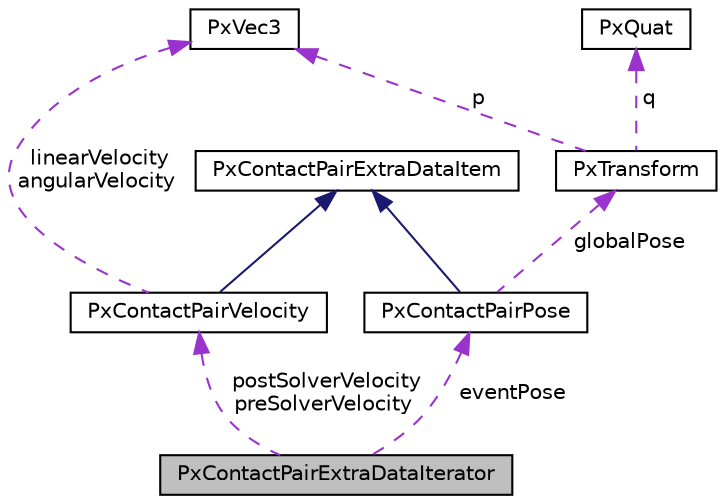 digraph "PxContactPairExtraDataIterator"
{
  edge [fontname="Helvetica",fontsize="10",labelfontname="Helvetica",labelfontsize="10"];
  node [fontname="Helvetica",fontsize="10",shape=record];
  Node1 [label="PxContactPairExtraDataIterator",height=0.2,width=0.4,color="black", fillcolor="grey75", style="filled", fontcolor="black"];
  Node2 -> Node1 [dir="back",color="darkorchid3",fontsize="10",style="dashed",label=" postSolverVelocity\npreSolverVelocity" ,fontname="Helvetica"];
  Node2 [label="PxContactPairVelocity",height=0.2,width=0.4,color="black", fillcolor="white", style="filled",URL="$structPxContactPairVelocity.html",tooltip="Velocities of the contact pair rigid bodies. "];
  Node3 -> Node2 [dir="back",color="midnightblue",fontsize="10",style="solid",fontname="Helvetica"];
  Node3 [label="PxContactPairExtraDataItem",height=0.2,width=0.4,color="black", fillcolor="white", style="filled",URL="$structPxContactPairExtraDataItem.html",tooltip="Base class for items in the extra data stream of contact pairs. "];
  Node4 -> Node2 [dir="back",color="darkorchid3",fontsize="10",style="dashed",label=" linearVelocity\nangularVelocity" ,fontname="Helvetica"];
  Node4 [label="PxVec3",height=0.2,width=0.4,color="black", fillcolor="white", style="filled",URL="$classPxVec3.html",tooltip="3 Element vector class. "];
  Node5 -> Node1 [dir="back",color="darkorchid3",fontsize="10",style="dashed",label=" eventPose" ,fontname="Helvetica"];
  Node5 [label="PxContactPairPose",height=0.2,width=0.4,color="black", fillcolor="white", style="filled",URL="$structPxContactPairPose.html",tooltip="World space actor poses of the contact pair rigid bodies. "];
  Node3 -> Node5 [dir="back",color="midnightblue",fontsize="10",style="solid",fontname="Helvetica"];
  Node6 -> Node5 [dir="back",color="darkorchid3",fontsize="10",style="dashed",label=" globalPose" ,fontname="Helvetica"];
  Node6 [label="PxTransform",height=0.2,width=0.4,color="black", fillcolor="white", style="filled",URL="$classPxTransform.html",tooltip="class representing a rigid euclidean transform as a quaternion and a vector "];
  Node4 -> Node6 [dir="back",color="darkorchid3",fontsize="10",style="dashed",label=" p" ,fontname="Helvetica"];
  Node7 -> Node6 [dir="back",color="darkorchid3",fontsize="10",style="dashed",label=" q" ,fontname="Helvetica"];
  Node7 [label="PxQuat",height=0.2,width=0.4,color="black", fillcolor="white", style="filled",URL="$classPxQuat.html",tooltip="This is a quaternion class. For more information on quaternion mathematics consult a mathematics sour..."];
}
